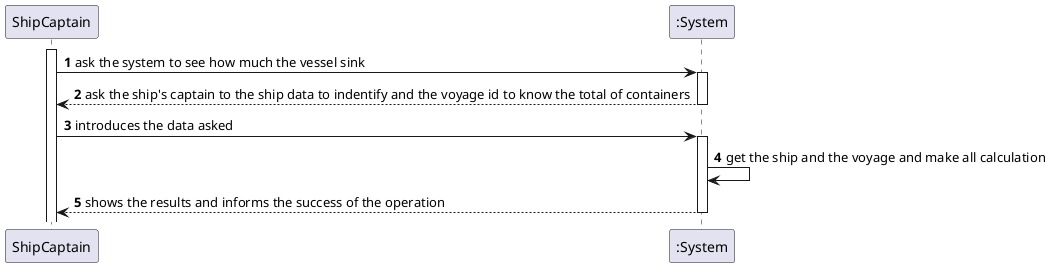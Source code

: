 @startuml
'https://plantuml.com/sequence-diagram
participant ShipCaptain as SC
participant ":System" as S
autonumber
activate SC
SC -> S  : ask the system to see how much the vessel sink
activate S
S --> SC : ask the ship's captain to the ship data to indentify and the voyage id to know the total of containers
deactivate S
SC -> S  : introduces the data asked
activate S
S -> S   : get the ship and the voyage and make all calculation
S --> SC : shows the results and informs the success of the operation
deactivate S
@enduml